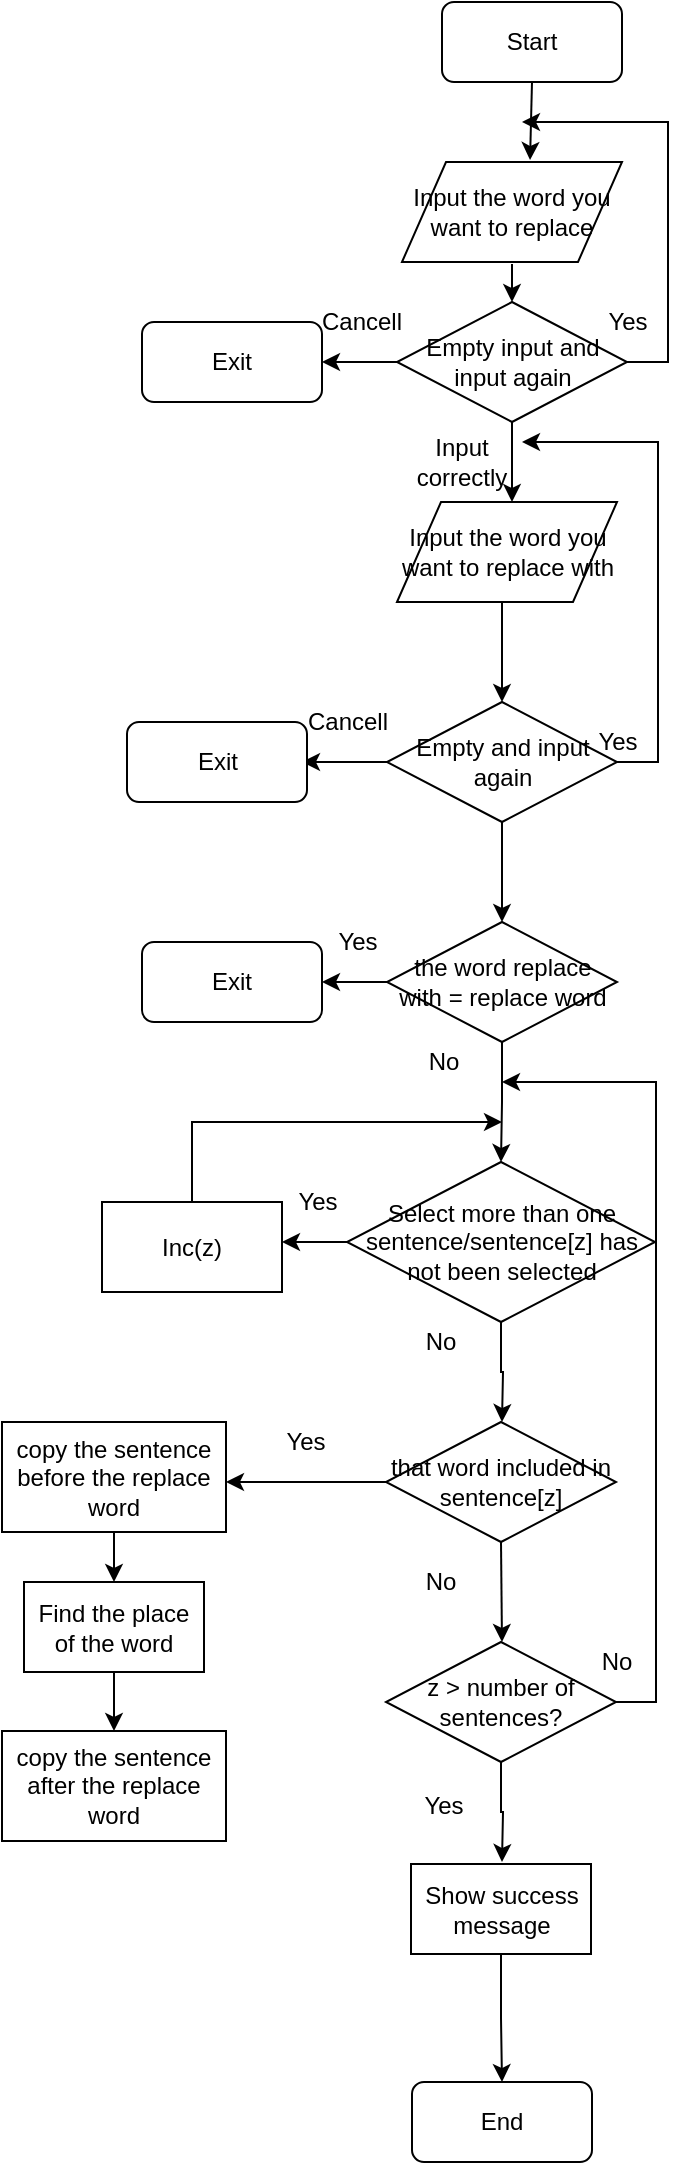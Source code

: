 <mxfile pages="1" version="11.2.1" type="device"><diagram id="QZkQ9hZI8aREQeCaH4Ib" name="Page-1"><mxGraphModel dx="577" dy="370" grid="1" gridSize="10" guides="1" tooltips="1" connect="1" arrows="1" fold="1" page="1" pageScale="1" pageWidth="827" pageHeight="1169" math="0" shadow="0"><root><mxCell id="0"/><mxCell id="1" parent="0"/><mxCell id="LACJEsKrpYy6SBlvw5ME-1" value="Start" style="rounded=1;whiteSpace=wrap;html=1;" vertex="1" parent="1"><mxGeometry x="230" y="50" width="90" height="40" as="geometry"/></mxCell><mxCell id="LACJEsKrpYy6SBlvw5ME-2" value="" style="endArrow=classic;html=1;exitX=0.5;exitY=1;exitDx=0;exitDy=0;entryX=0.582;entryY=-0.02;entryDx=0;entryDy=0;entryPerimeter=0;" edge="1" parent="1" source="LACJEsKrpYy6SBlvw5ME-1" target="LACJEsKrpYy6SBlvw5ME-4"><mxGeometry width="50" height="50" relative="1" as="geometry"><mxPoint x="300" y="180" as="sourcePoint"/><mxPoint x="265" y="130" as="targetPoint"/></mxGeometry></mxCell><mxCell id="LACJEsKrpYy6SBlvw5ME-4" value="Input the word you want to replace" style="shape=parallelogram;perimeter=parallelogramPerimeter;whiteSpace=wrap;html=1;" vertex="1" parent="1"><mxGeometry x="210" y="130" width="110" height="50" as="geometry"/></mxCell><mxCell id="LACJEsKrpYy6SBlvw5ME-10" value="" style="endArrow=classic;html=1;entryX=0.5;entryY=0;entryDx=0;entryDy=0;" edge="1" parent="1" target="LACJEsKrpYy6SBlvw5ME-11"><mxGeometry width="50" height="50" relative="1" as="geometry"><mxPoint x="265" y="181" as="sourcePoint"/><mxPoint x="275" y="200" as="targetPoint"/><Array as="points"><mxPoint x="265" y="200"/></Array></mxGeometry></mxCell><mxCell id="LACJEsKrpYy6SBlvw5ME-44" style="edgeStyle=orthogonalEdgeStyle;rounded=0;orthogonalLoop=1;jettySize=auto;html=1;exitX=1;exitY=0.5;exitDx=0;exitDy=0;" edge="1" parent="1" source="LACJEsKrpYy6SBlvw5ME-11"><mxGeometry relative="1" as="geometry"><mxPoint x="270" y="110" as="targetPoint"/><Array as="points"><mxPoint x="343" y="230"/><mxPoint x="343" y="110"/></Array></mxGeometry></mxCell><mxCell id="LACJEsKrpYy6SBlvw5ME-11" value="Empty input and input again" style="rhombus;whiteSpace=wrap;html=1;" vertex="1" parent="1"><mxGeometry x="207.5" y="200" width="115" height="60" as="geometry"/></mxCell><mxCell id="LACJEsKrpYy6SBlvw5ME-13" value="" style="endArrow=classic;html=1;exitX=0.5;exitY=1;exitDx=0;exitDy=0;" edge="1" parent="1" source="LACJEsKrpYy6SBlvw5ME-11"><mxGeometry width="50" height="50" relative="1" as="geometry"><mxPoint x="240" y="350" as="sourcePoint"/><mxPoint x="265" y="300" as="targetPoint"/><Array as="points"><mxPoint x="265" y="300"/></Array></mxGeometry></mxCell><mxCell id="LACJEsKrpYy6SBlvw5ME-18" value="" style="endArrow=classic;html=1;exitX=0;exitY=0.5;exitDx=0;exitDy=0;" edge="1" parent="1" source="LACJEsKrpYy6SBlvw5ME-11"><mxGeometry width="50" height="50" relative="1" as="geometry"><mxPoint x="190" y="260" as="sourcePoint"/><mxPoint x="170" y="230" as="targetPoint"/></mxGeometry></mxCell><mxCell id="LACJEsKrpYy6SBlvw5ME-22" value="Cancell" style="text;html=1;strokeColor=none;fillColor=none;align=center;verticalAlign=middle;whiteSpace=wrap;rounded=0;" vertex="1" parent="1"><mxGeometry x="170" y="200" width="40" height="20" as="geometry"/></mxCell><mxCell id="LACJEsKrpYy6SBlvw5ME-23" value="Exit" style="rounded=1;whiteSpace=wrap;html=1;" vertex="1" parent="1"><mxGeometry x="80" y="210" width="90" height="40" as="geometry"/></mxCell><mxCell id="LACJEsKrpYy6SBlvw5ME-24" value="Yes" style="text;html=1;strokeColor=none;fillColor=none;align=center;verticalAlign=middle;whiteSpace=wrap;rounded=0;" vertex="1" parent="1"><mxGeometry x="302.5" y="200" width="40" height="20" as="geometry"/></mxCell><mxCell id="LACJEsKrpYy6SBlvw5ME-25" value="Input the word you want to replace with" style="shape=parallelogram;perimeter=parallelogramPerimeter;whiteSpace=wrap;html=1;" vertex="1" parent="1"><mxGeometry x="207.5" y="300" width="110" height="50" as="geometry"/></mxCell><mxCell id="LACJEsKrpYy6SBlvw5ME-38" style="edgeStyle=orthogonalEdgeStyle;rounded=0;orthogonalLoop=1;jettySize=auto;html=1;exitX=0.5;exitY=1;exitDx=0;exitDy=0;entryX=0.5;entryY=0;entryDx=0;entryDy=0;" edge="1" parent="1" source="LACJEsKrpYy6SBlvw5ME-25" target="LACJEsKrpYy6SBlvw5ME-37"><mxGeometry relative="1" as="geometry"><mxPoint x="260" y="440" as="sourcePoint"/><Array as="points"><mxPoint x="260" y="350"/></Array></mxGeometry></mxCell><mxCell id="LACJEsKrpYy6SBlvw5ME-43" style="edgeStyle=orthogonalEdgeStyle;rounded=0;orthogonalLoop=1;jettySize=auto;html=1;exitX=1;exitY=0.5;exitDx=0;exitDy=0;" edge="1" parent="1" source="LACJEsKrpYy6SBlvw5ME-37"><mxGeometry relative="1" as="geometry"><mxPoint x="270" y="270" as="targetPoint"/><Array as="points"><mxPoint x="338" y="430"/><mxPoint x="338" y="270"/></Array></mxGeometry></mxCell><mxCell id="LACJEsKrpYy6SBlvw5ME-52" style="edgeStyle=orthogonalEdgeStyle;rounded=0;orthogonalLoop=1;jettySize=auto;html=1;exitX=0.5;exitY=1;exitDx=0;exitDy=0;" edge="1" parent="1" source="LACJEsKrpYy6SBlvw5ME-37"><mxGeometry relative="1" as="geometry"><mxPoint x="260" y="510" as="targetPoint"/></mxGeometry></mxCell><mxCell id="LACJEsKrpYy6SBlvw5ME-37" value="Empty and input again" style="rhombus;whiteSpace=wrap;html=1;" vertex="1" parent="1"><mxGeometry x="202.5" y="400" width="115" height="60" as="geometry"/></mxCell><mxCell id="LACJEsKrpYy6SBlvw5ME-39" value="Yes" style="text;html=1;strokeColor=none;fillColor=none;align=center;verticalAlign=middle;whiteSpace=wrap;rounded=0;" vertex="1" parent="1"><mxGeometry x="297.5" y="410" width="40" height="20" as="geometry"/></mxCell><mxCell id="LACJEsKrpYy6SBlvw5ME-46" value="Input correctly" style="text;html=1;strokeColor=none;fillColor=none;align=center;verticalAlign=middle;whiteSpace=wrap;rounded=0;" vertex="1" parent="1"><mxGeometry x="220" y="270" width="40" height="20" as="geometry"/></mxCell><mxCell id="LACJEsKrpYy6SBlvw5ME-48" value="Cancell" style="text;html=1;strokeColor=none;fillColor=none;align=center;verticalAlign=middle;whiteSpace=wrap;rounded=0;" vertex="1" parent="1"><mxGeometry x="162.5" y="400" width="40" height="20" as="geometry"/></mxCell><mxCell id="LACJEsKrpYy6SBlvw5ME-49" value="" style="endArrow=classic;html=1;exitX=0;exitY=0.5;exitDx=0;exitDy=0;" edge="1" parent="1" source="LACJEsKrpYy6SBlvw5ME-37"><mxGeometry width="50" height="50" relative="1" as="geometry"><mxPoint x="100" y="470" as="sourcePoint"/><mxPoint x="160" y="430" as="targetPoint"/></mxGeometry></mxCell><mxCell id="LACJEsKrpYy6SBlvw5ME-50" value="Exit" style="rounded=1;whiteSpace=wrap;html=1;" vertex="1" parent="1"><mxGeometry x="72.5" y="410" width="90" height="40" as="geometry"/></mxCell><mxCell id="LACJEsKrpYy6SBlvw5ME-51" value="No" style="text;html=1;strokeColor=none;fillColor=none;align=center;verticalAlign=middle;whiteSpace=wrap;rounded=0;" vertex="1" parent="1"><mxGeometry x="211" y="570" width="40" height="20" as="geometry"/></mxCell><mxCell id="LACJEsKrpYy6SBlvw5ME-76" style="edgeStyle=orthogonalEdgeStyle;rounded=0;orthogonalLoop=1;jettySize=auto;html=1;exitX=0.5;exitY=1;exitDx=0;exitDy=0;" edge="1" parent="1" source="LACJEsKrpYy6SBlvw5ME-54" target="LACJEsKrpYy6SBlvw5ME-66"><mxGeometry relative="1" as="geometry"/></mxCell><mxCell id="LACJEsKrpYy6SBlvw5ME-54" value="the word replace with = replace word" style="rhombus;whiteSpace=wrap;html=1;" vertex="1" parent="1"><mxGeometry x="202.5" y="510" width="115" height="60" as="geometry"/></mxCell><mxCell id="LACJEsKrpYy6SBlvw5ME-55" value="" style="endArrow=classic;html=1;exitX=0;exitY=0.5;exitDx=0;exitDy=0;" edge="1" parent="1" source="LACJEsKrpYy6SBlvw5ME-54"><mxGeometry width="50" height="50" relative="1" as="geometry"><mxPoint x="100" y="540" as="sourcePoint"/><mxPoint x="170" y="540" as="targetPoint"/></mxGeometry></mxCell><mxCell id="LACJEsKrpYy6SBlvw5ME-56" value="Yes" style="text;html=1;strokeColor=none;fillColor=none;align=center;verticalAlign=middle;whiteSpace=wrap;rounded=0;" vertex="1" parent="1"><mxGeometry x="167.5" y="510" width="40" height="20" as="geometry"/></mxCell><mxCell id="LACJEsKrpYy6SBlvw5ME-65" value="Exit" style="rounded=1;whiteSpace=wrap;html=1;" vertex="1" parent="1"><mxGeometry x="80" y="520" width="90" height="40" as="geometry"/></mxCell><mxCell id="LACJEsKrpYy6SBlvw5ME-72" style="edgeStyle=orthogonalEdgeStyle;rounded=0;orthogonalLoop=1;jettySize=auto;html=1;exitX=0;exitY=0.5;exitDx=0;exitDy=0;" edge="1" parent="1" source="LACJEsKrpYy6SBlvw5ME-66"><mxGeometry relative="1" as="geometry"><mxPoint x="150" y="670" as="targetPoint"/></mxGeometry></mxCell><mxCell id="LACJEsKrpYy6SBlvw5ME-77" style="edgeStyle=orthogonalEdgeStyle;rounded=0;orthogonalLoop=1;jettySize=auto;html=1;exitX=0.5;exitY=1;exitDx=0;exitDy=0;" edge="1" parent="1" source="LACJEsKrpYy6SBlvw5ME-66"><mxGeometry relative="1" as="geometry"><mxPoint x="260" y="760" as="targetPoint"/></mxGeometry></mxCell><mxCell id="LACJEsKrpYy6SBlvw5ME-66" value="Select more than one sentence/sentence[z] has not been selected" style="rhombus;whiteSpace=wrap;html=1;" vertex="1" parent="1"><mxGeometry x="182.5" y="630" width="154" height="80" as="geometry"/></mxCell><mxCell id="LACJEsKrpYy6SBlvw5ME-70" value="No" style="text;html=1;strokeColor=none;fillColor=none;align=center;verticalAlign=middle;whiteSpace=wrap;rounded=0;" vertex="1" parent="1"><mxGeometry x="208" y="710" width="43" height="20" as="geometry"/></mxCell><mxCell id="LACJEsKrpYy6SBlvw5ME-79" style="edgeStyle=orthogonalEdgeStyle;rounded=0;orthogonalLoop=1;jettySize=auto;html=1;exitX=0.5;exitY=0;exitDx=0;exitDy=0;" edge="1" parent="1" source="LACJEsKrpYy6SBlvw5ME-73"><mxGeometry relative="1" as="geometry"><mxPoint x="260" y="610" as="targetPoint"/><Array as="points"><mxPoint x="105" y="610"/></Array></mxGeometry></mxCell><mxCell id="LACJEsKrpYy6SBlvw5ME-73" value="Inc(z)" style="rounded=0;whiteSpace=wrap;html=1;" vertex="1" parent="1"><mxGeometry x="60" y="650" width="90" height="45" as="geometry"/></mxCell><mxCell id="LACJEsKrpYy6SBlvw5ME-78" value="Yes" style="text;html=1;strokeColor=none;fillColor=none;align=center;verticalAlign=middle;whiteSpace=wrap;rounded=0;" vertex="1" parent="1"><mxGeometry x="147.5" y="640" width="40" height="20" as="geometry"/></mxCell><mxCell id="LACJEsKrpYy6SBlvw5ME-100" value="" style="edgeStyle=orthogonalEdgeStyle;rounded=0;orthogonalLoop=1;jettySize=auto;html=1;" edge="1" parent="1" source="LACJEsKrpYy6SBlvw5ME-80"><mxGeometry relative="1" as="geometry"><mxPoint x="122" y="790" as="targetPoint"/></mxGeometry></mxCell><mxCell id="LACJEsKrpYy6SBlvw5ME-80" value="that word included in sentence[z]" style="rhombus;whiteSpace=wrap;html=1;" vertex="1" parent="1"><mxGeometry x="202" y="760" width="115" height="60" as="geometry"/></mxCell><mxCell id="LACJEsKrpYy6SBlvw5ME-81" value="" style="endArrow=classic;html=1;exitX=0.5;exitY=1;exitDx=0;exitDy=0;" edge="1" parent="1" source="LACJEsKrpYy6SBlvw5ME-80"><mxGeometry width="50" height="50" relative="1" as="geometry"><mxPoint x="180" y="920" as="sourcePoint"/><mxPoint x="260" y="870" as="targetPoint"/></mxGeometry></mxCell><mxCell id="LACJEsKrpYy6SBlvw5ME-82" value="No" style="text;html=1;strokeColor=none;fillColor=none;align=center;verticalAlign=middle;whiteSpace=wrap;rounded=0;" vertex="1" parent="1"><mxGeometry x="207.5" y="830" width="43" height="20" as="geometry"/></mxCell><mxCell id="LACJEsKrpYy6SBlvw5ME-85" style="edgeStyle=orthogonalEdgeStyle;rounded=0;orthogonalLoop=1;jettySize=auto;html=1;exitX=1;exitY=0.5;exitDx=0;exitDy=0;" edge="1" parent="1" source="LACJEsKrpYy6SBlvw5ME-84"><mxGeometry relative="1" as="geometry"><mxPoint x="260" y="590" as="targetPoint"/><Array as="points"><mxPoint x="337" y="900"/><mxPoint x="337" y="590"/></Array></mxGeometry></mxCell><mxCell id="LACJEsKrpYy6SBlvw5ME-88" style="edgeStyle=orthogonalEdgeStyle;rounded=0;orthogonalLoop=1;jettySize=auto;html=1;exitX=0.5;exitY=1;exitDx=0;exitDy=0;" edge="1" parent="1" source="LACJEsKrpYy6SBlvw5ME-84"><mxGeometry relative="1" as="geometry"><mxPoint x="260" y="980" as="targetPoint"/></mxGeometry></mxCell><mxCell id="LACJEsKrpYy6SBlvw5ME-84" value="z &amp;gt; number of sentences?" style="rhombus;whiteSpace=wrap;html=1;" vertex="1" parent="1"><mxGeometry x="202" y="870" width="115" height="60" as="geometry"/></mxCell><mxCell id="LACJEsKrpYy6SBlvw5ME-86" value="No" style="text;html=1;strokeColor=none;fillColor=none;align=center;verticalAlign=middle;whiteSpace=wrap;rounded=0;" vertex="1" parent="1"><mxGeometry x="296" y="870" width="43" height="20" as="geometry"/></mxCell><mxCell id="LACJEsKrpYy6SBlvw5ME-87" value="Yes" style="text;html=1;strokeColor=none;fillColor=none;align=center;verticalAlign=middle;whiteSpace=wrap;rounded=0;" vertex="1" parent="1"><mxGeometry x="211" y="942" width="40" height="20" as="geometry"/></mxCell><mxCell id="LACJEsKrpYy6SBlvw5ME-94" style="edgeStyle=orthogonalEdgeStyle;rounded=0;orthogonalLoop=1;jettySize=auto;html=1;exitX=0.5;exitY=1;exitDx=0;exitDy=0;" edge="1" parent="1" source="LACJEsKrpYy6SBlvw5ME-95"><mxGeometry relative="1" as="geometry"><mxPoint x="260" y="1110" as="targetPoint"/></mxGeometry></mxCell><mxCell id="LACJEsKrpYy6SBlvw5ME-91" value="Show success message" style="rounded=0;whiteSpace=wrap;html=1;" vertex="1" parent="1"><mxGeometry x="214.5" y="981" width="90" height="45" as="geometry"/></mxCell><mxCell id="LACJEsKrpYy6SBlvw5ME-95" value="End" style="rounded=1;whiteSpace=wrap;html=1;" vertex="1" parent="1"><mxGeometry x="215" y="1090" width="90" height="40" as="geometry"/></mxCell><mxCell id="LACJEsKrpYy6SBlvw5ME-96" style="edgeStyle=orthogonalEdgeStyle;rounded=0;orthogonalLoop=1;jettySize=auto;html=1;exitX=0.5;exitY=1;exitDx=0;exitDy=0;" edge="1" parent="1" source="LACJEsKrpYy6SBlvw5ME-91" target="LACJEsKrpYy6SBlvw5ME-95"><mxGeometry relative="1" as="geometry"><mxPoint x="260" y="1026" as="sourcePoint"/><mxPoint x="260" y="1110" as="targetPoint"/></mxGeometry></mxCell><mxCell id="LACJEsKrpYy6SBlvw5ME-101" value="Yes" style="text;html=1;strokeColor=none;fillColor=none;align=center;verticalAlign=middle;whiteSpace=wrap;rounded=0;" vertex="1" parent="1"><mxGeometry x="142" y="760" width="40" height="20" as="geometry"/></mxCell><mxCell id="LACJEsKrpYy6SBlvw5ME-104" value="copy the sentence before the replace word" style="rounded=0;whiteSpace=wrap;html=1;" vertex="1" parent="1"><mxGeometry x="10" y="760" width="112" height="55" as="geometry"/></mxCell><mxCell id="LACJEsKrpYy6SBlvw5ME-105" value="" style="endArrow=classic;html=1;exitX=0.5;exitY=1;exitDx=0;exitDy=0;" edge="1" parent="1" source="LACJEsKrpYy6SBlvw5ME-104"><mxGeometry width="50" height="50" relative="1" as="geometry"><mxPoint x="50" y="910" as="sourcePoint"/><mxPoint x="66" y="840" as="targetPoint"/></mxGeometry></mxCell><mxCell id="LACJEsKrpYy6SBlvw5ME-108" style="edgeStyle=orthogonalEdgeStyle;rounded=0;orthogonalLoop=1;jettySize=auto;html=1;exitX=0.5;exitY=1;exitDx=0;exitDy=0;entryX=0.5;entryY=0;entryDx=0;entryDy=0;" edge="1" parent="1" source="LACJEsKrpYy6SBlvw5ME-106" target="LACJEsKrpYy6SBlvw5ME-107"><mxGeometry relative="1" as="geometry"/></mxCell><mxCell id="LACJEsKrpYy6SBlvw5ME-106" value="Find the place of the word" style="rounded=0;whiteSpace=wrap;html=1;" vertex="1" parent="1"><mxGeometry x="21" y="840" width="90" height="45" as="geometry"/></mxCell><mxCell id="LACJEsKrpYy6SBlvw5ME-107" value="copy the sentence after the replace word" style="rounded=0;whiteSpace=wrap;html=1;" vertex="1" parent="1"><mxGeometry x="10" y="914.5" width="112" height="55" as="geometry"/></mxCell></root></mxGraphModel></diagram></mxfile>
